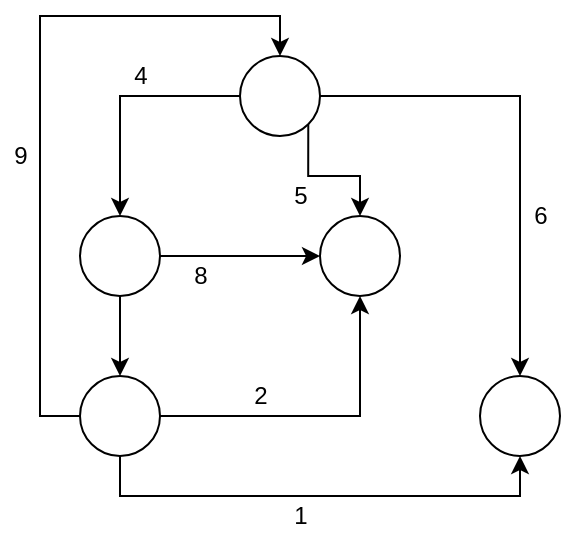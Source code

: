 <mxfile version="14.8.3" type="github">
  <diagram id="mHQb_iu14OJVqmuolFHd" name="Page-1">
    <mxGraphModel dx="970" dy="718" grid="1" gridSize="10" guides="1" tooltips="1" connect="1" arrows="1" fold="1" page="1" pageScale="1" pageWidth="827" pageHeight="1169" math="0" shadow="0">
      <root>
        <mxCell id="0" />
        <mxCell id="1" parent="0" />
        <mxCell id="ZZ6nd3A8es1jyBLQXkn4-6" style="edgeStyle=orthogonalEdgeStyle;rounded=0;orthogonalLoop=1;jettySize=auto;html=1;exitX=0;exitY=0.5;exitDx=0;exitDy=0;" edge="1" parent="1" source="ZZ6nd3A8es1jyBLQXkn4-1" target="ZZ6nd3A8es1jyBLQXkn4-3">
          <mxGeometry relative="1" as="geometry" />
        </mxCell>
        <mxCell id="ZZ6nd3A8es1jyBLQXkn4-10" style="edgeStyle=orthogonalEdgeStyle;rounded=0;orthogonalLoop=1;jettySize=auto;html=1;exitX=1;exitY=1;exitDx=0;exitDy=0;" edge="1" parent="1" source="ZZ6nd3A8es1jyBLQXkn4-1" target="ZZ6nd3A8es1jyBLQXkn4-2">
          <mxGeometry relative="1" as="geometry" />
        </mxCell>
        <mxCell id="ZZ6nd3A8es1jyBLQXkn4-11" style="edgeStyle=orthogonalEdgeStyle;rounded=0;orthogonalLoop=1;jettySize=auto;html=1;exitX=1;exitY=0.5;exitDx=0;exitDy=0;" edge="1" parent="1" source="ZZ6nd3A8es1jyBLQXkn4-1" target="ZZ6nd3A8es1jyBLQXkn4-5">
          <mxGeometry relative="1" as="geometry" />
        </mxCell>
        <mxCell id="ZZ6nd3A8es1jyBLQXkn4-1" value="" style="ellipse;whiteSpace=wrap;html=1;aspect=fixed;" vertex="1" parent="1">
          <mxGeometry x="360" y="80" width="40" height="40" as="geometry" />
        </mxCell>
        <mxCell id="ZZ6nd3A8es1jyBLQXkn4-2" value="" style="ellipse;whiteSpace=wrap;html=1;aspect=fixed;" vertex="1" parent="1">
          <mxGeometry x="400" y="160" width="40" height="40" as="geometry" />
        </mxCell>
        <mxCell id="ZZ6nd3A8es1jyBLQXkn4-7" style="edgeStyle=orthogonalEdgeStyle;rounded=0;orthogonalLoop=1;jettySize=auto;html=1;exitX=0.5;exitY=1;exitDx=0;exitDy=0;" edge="1" parent="1" source="ZZ6nd3A8es1jyBLQXkn4-3" target="ZZ6nd3A8es1jyBLQXkn4-4">
          <mxGeometry relative="1" as="geometry" />
        </mxCell>
        <mxCell id="ZZ6nd3A8es1jyBLQXkn4-9" style="edgeStyle=orthogonalEdgeStyle;rounded=0;orthogonalLoop=1;jettySize=auto;html=1;exitX=1;exitY=0.5;exitDx=0;exitDy=0;entryX=0;entryY=0.5;entryDx=0;entryDy=0;" edge="1" parent="1" source="ZZ6nd3A8es1jyBLQXkn4-3" target="ZZ6nd3A8es1jyBLQXkn4-2">
          <mxGeometry relative="1" as="geometry" />
        </mxCell>
        <mxCell id="ZZ6nd3A8es1jyBLQXkn4-3" value="" style="ellipse;whiteSpace=wrap;html=1;aspect=fixed;" vertex="1" parent="1">
          <mxGeometry x="280" y="160" width="40" height="40" as="geometry" />
        </mxCell>
        <mxCell id="ZZ6nd3A8es1jyBLQXkn4-8" style="edgeStyle=orthogonalEdgeStyle;rounded=0;orthogonalLoop=1;jettySize=auto;html=1;exitX=1;exitY=0.5;exitDx=0;exitDy=0;entryX=0.5;entryY=1;entryDx=0;entryDy=0;" edge="1" parent="1" source="ZZ6nd3A8es1jyBLQXkn4-4" target="ZZ6nd3A8es1jyBLQXkn4-2">
          <mxGeometry relative="1" as="geometry" />
        </mxCell>
        <mxCell id="ZZ6nd3A8es1jyBLQXkn4-12" style="edgeStyle=orthogonalEdgeStyle;rounded=0;orthogonalLoop=1;jettySize=auto;html=1;exitX=0.5;exitY=1;exitDx=0;exitDy=0;entryX=0.5;entryY=1;entryDx=0;entryDy=0;" edge="1" parent="1" source="ZZ6nd3A8es1jyBLQXkn4-4" target="ZZ6nd3A8es1jyBLQXkn4-5">
          <mxGeometry relative="1" as="geometry" />
        </mxCell>
        <mxCell id="ZZ6nd3A8es1jyBLQXkn4-13" style="edgeStyle=orthogonalEdgeStyle;rounded=0;orthogonalLoop=1;jettySize=auto;html=1;exitX=0;exitY=0.5;exitDx=0;exitDy=0;entryX=0.5;entryY=0;entryDx=0;entryDy=0;" edge="1" parent="1" source="ZZ6nd3A8es1jyBLQXkn4-4" target="ZZ6nd3A8es1jyBLQXkn4-1">
          <mxGeometry relative="1" as="geometry" />
        </mxCell>
        <mxCell id="ZZ6nd3A8es1jyBLQXkn4-4" value="" style="ellipse;whiteSpace=wrap;html=1;aspect=fixed;" vertex="1" parent="1">
          <mxGeometry x="280" y="240" width="40" height="40" as="geometry" />
        </mxCell>
        <mxCell id="ZZ6nd3A8es1jyBLQXkn4-5" value="" style="ellipse;whiteSpace=wrap;html=1;aspect=fixed;" vertex="1" parent="1">
          <mxGeometry x="480" y="240" width="40" height="40" as="geometry" />
        </mxCell>
        <mxCell id="ZZ6nd3A8es1jyBLQXkn4-14" value="1" style="text;html=1;align=center;verticalAlign=middle;resizable=0;points=[];autosize=1;strokeColor=none;" vertex="1" parent="1">
          <mxGeometry x="380" y="300" width="20" height="20" as="geometry" />
        </mxCell>
        <mxCell id="ZZ6nd3A8es1jyBLQXkn4-15" value="2" style="text;html=1;align=center;verticalAlign=middle;resizable=0;points=[];autosize=1;strokeColor=none;" vertex="1" parent="1">
          <mxGeometry x="360" y="240" width="20" height="20" as="geometry" />
        </mxCell>
        <mxCell id="ZZ6nd3A8es1jyBLQXkn4-16" value="6" style="text;html=1;align=center;verticalAlign=middle;resizable=0;points=[];autosize=1;strokeColor=none;" vertex="1" parent="1">
          <mxGeometry x="500" y="150" width="20" height="20" as="geometry" />
        </mxCell>
        <mxCell id="ZZ6nd3A8es1jyBLQXkn4-17" value="5" style="text;html=1;align=center;verticalAlign=middle;resizable=0;points=[];autosize=1;strokeColor=none;" vertex="1" parent="1">
          <mxGeometry x="380" y="140" width="20" height="20" as="geometry" />
        </mxCell>
        <mxCell id="ZZ6nd3A8es1jyBLQXkn4-18" value="8" style="text;html=1;align=center;verticalAlign=middle;resizable=0;points=[];autosize=1;strokeColor=none;" vertex="1" parent="1">
          <mxGeometry x="330" y="180" width="20" height="20" as="geometry" />
        </mxCell>
        <mxCell id="ZZ6nd3A8es1jyBLQXkn4-19" value="4" style="text;html=1;align=center;verticalAlign=middle;resizable=0;points=[];autosize=1;strokeColor=none;" vertex="1" parent="1">
          <mxGeometry x="300" y="80" width="20" height="20" as="geometry" />
        </mxCell>
        <mxCell id="ZZ6nd3A8es1jyBLQXkn4-20" value="9" style="text;html=1;align=center;verticalAlign=middle;resizable=0;points=[];autosize=1;strokeColor=none;" vertex="1" parent="1">
          <mxGeometry x="240" y="120" width="20" height="20" as="geometry" />
        </mxCell>
      </root>
    </mxGraphModel>
  </diagram>
</mxfile>
